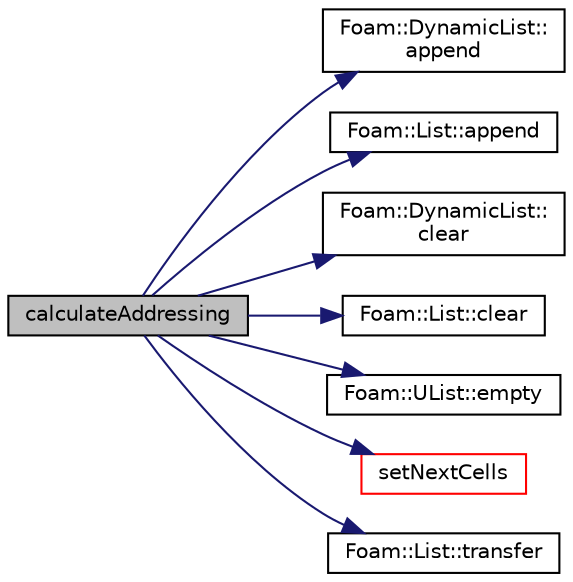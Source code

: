 digraph "calculateAddressing"
{
  bgcolor="transparent";
  edge [fontname="Helvetica",fontsize="10",labelfontname="Helvetica",labelfontsize="10"];
  node [fontname="Helvetica",fontsize="10",shape=record];
  rankdir="LR";
  Node18 [label="calculateAddressing",height=0.2,width=0.4,color="black", fillcolor="grey75", style="filled", fontcolor="black"];
  Node18 -> Node19 [color="midnightblue",fontsize="10",style="solid",fontname="Helvetica"];
  Node19 [label="Foam::DynamicList::\lappend",height=0.2,width=0.4,color="black",URL="$a27005.html#a7b67b42af715604376ad63a681dee6d8",tooltip="Append an element at the end of the list. "];
  Node18 -> Node20 [color="midnightblue",fontsize="10",style="solid",fontname="Helvetica"];
  Node20 [label="Foam::List::append",height=0.2,width=0.4,color="black",URL="$a26833.html#a399dd2bf0d9a32016717dc90126f016b",tooltip="Append an element at the end of the list. "];
  Node18 -> Node21 [color="midnightblue",fontsize="10",style="solid",fontname="Helvetica"];
  Node21 [label="Foam::DynamicList::\lclear",height=0.2,width=0.4,color="black",URL="$a27005.html#ac8bb3912a3ce86b15842e79d0b421204",tooltip="Clear the addressed list, i.e. set the size to zero. "];
  Node18 -> Node22 [color="midnightblue",fontsize="10",style="solid",fontname="Helvetica"];
  Node22 [label="Foam::List::clear",height=0.2,width=0.4,color="black",URL="$a26833.html#ac8bb3912a3ce86b15842e79d0b421204",tooltip="Clear the list, i.e. set size to zero. "];
  Node18 -> Node23 [color="midnightblue",fontsize="10",style="solid",fontname="Helvetica"];
  Node23 [label="Foam::UList::empty",height=0.2,width=0.4,color="black",URL="$a26837.html#a644718bb2fb240de962dc3c9a1fdf0dc",tooltip="Return true if the UList is empty (ie, size() is zero) "];
  Node18 -> Node24 [color="midnightblue",fontsize="10",style="solid",fontname="Helvetica"];
  Node24 [label="setNextCells",height=0.2,width=0.4,color="red",URL="$a30501.html#a3fc743ee4d35899a74ca5d8036a3f951",tooltip="Set the next cells in the advancing front algorithm. "];
  Node18 -> Node28 [color="midnightblue",fontsize="10",style="solid",fontname="Helvetica"];
  Node28 [label="Foam::List::transfer",height=0.2,width=0.4,color="black",URL="$a26833.html#a25ad1d2084d16b234b0cf91c07e832c0",tooltip="Transfer the contents of the argument List into this list. "];
}
